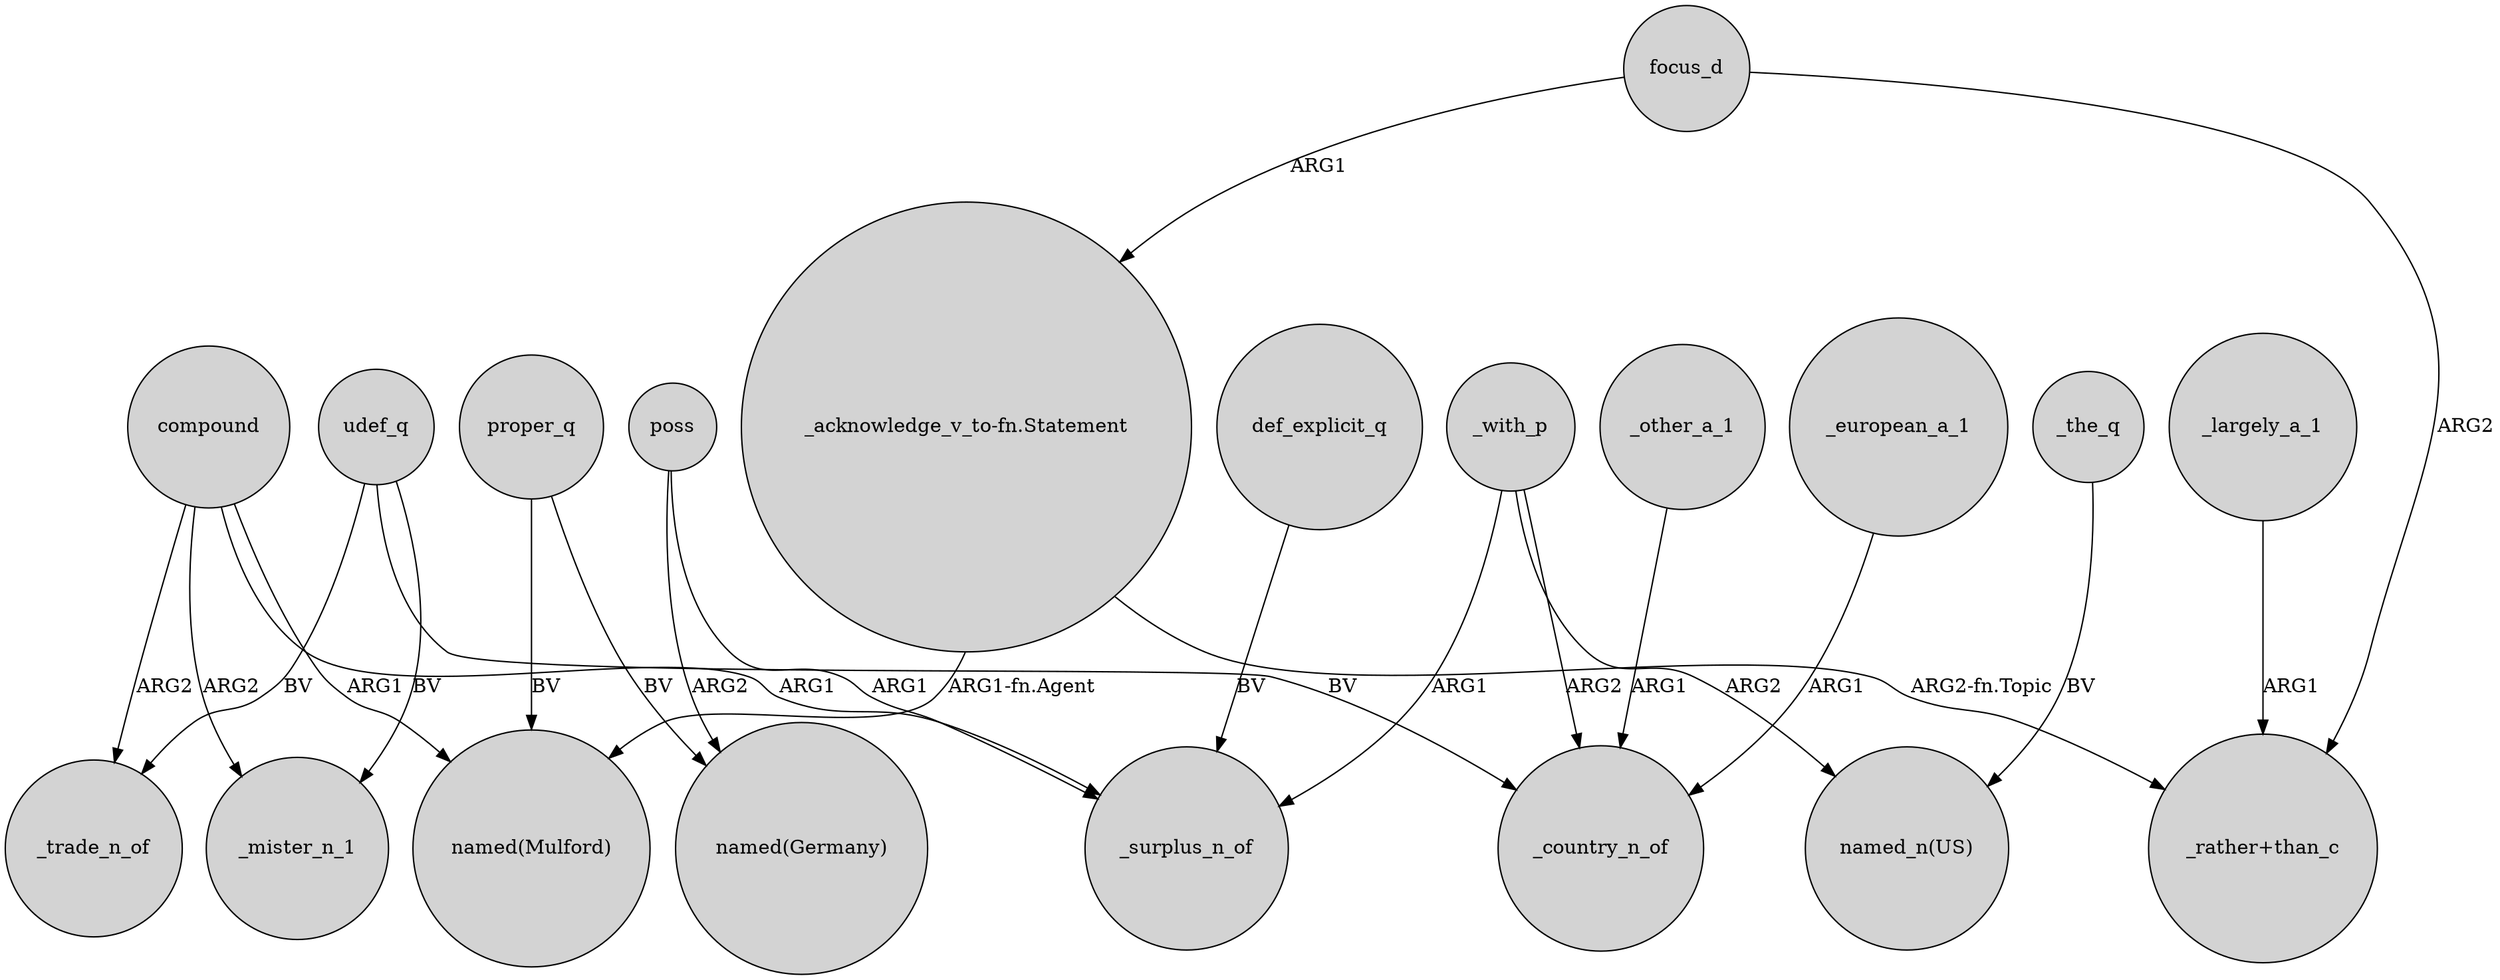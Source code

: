 digraph {
	node [shape=circle style=filled]
	udef_q -> _trade_n_of [label=BV]
	proper_q -> "named(Germany)" [label=BV]
	"_acknowledge_v_to-fn.Statement" -> "named(Mulford)" [label="ARG1-fn.Agent"]
	_largely_a_1 -> "_rather+than_c" [label=ARG1]
	compound -> _mister_n_1 [label=ARG2]
	focus_d -> "_rather+than_c" [label=ARG2]
	_with_p -> _surplus_n_of [label=ARG1]
	udef_q -> _mister_n_1 [label=BV]
	focus_d -> "_acknowledge_v_to-fn.Statement" [label=ARG1]
	poss -> _surplus_n_of [label=ARG1]
	_with_p -> _country_n_of [label=ARG2]
	"_acknowledge_v_to-fn.Statement" -> "_rather+than_c" [label="ARG2-fn.Topic"]
	_the_q -> "named_n(US)" [label=BV]
	udef_q -> _country_n_of [label=BV]
	_other_a_1 -> _country_n_of [label=ARG1]
	compound -> _trade_n_of [label=ARG2]
	proper_q -> "named(Mulford)" [label=BV]
	compound -> "named(Mulford)" [label=ARG1]
	compound -> _surplus_n_of [label=ARG1]
	def_explicit_q -> _surplus_n_of [label=BV]
	poss -> "named(Germany)" [label=ARG2]
	_european_a_1 -> _country_n_of [label=ARG1]
	_with_p -> "named_n(US)" [label=ARG2]
}
